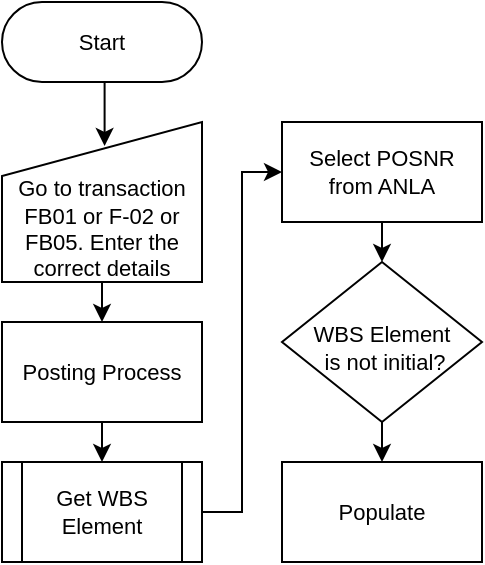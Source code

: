 <mxfile version="21.8.2" type="github">
  <diagram name="Page-1" id="cbly7SG4CeV-gu0TBSom">
    <mxGraphModel dx="786" dy="477" grid="1" gridSize="10" guides="1" tooltips="1" connect="1" arrows="1" fold="1" page="1" pageScale="1" pageWidth="1169" pageHeight="827" math="0" shadow="0">
      <root>
        <mxCell id="0" />
        <mxCell id="1" parent="0" />
        <mxCell id="Rg5D6NzD-RpaUuyQBDif-1" value="Start" style="html=1;dashed=0;whiteSpace=wrap;shape=mxgraph.dfd.start;fontSize=11;" vertex="1" parent="1">
          <mxGeometry x="80" y="40" width="100" height="40" as="geometry" />
        </mxCell>
        <mxCell id="Rg5D6NzD-RpaUuyQBDif-18" style="edgeStyle=orthogonalEdgeStyle;rounded=0;orthogonalLoop=1;jettySize=auto;html=1;exitX=0.5;exitY=1;exitDx=0;exitDy=0;entryX=0.5;entryY=0;entryDx=0;entryDy=0;" edge="1" parent="1" source="Rg5D6NzD-RpaUuyQBDif-3" target="Rg5D6NzD-RpaUuyQBDif-4">
          <mxGeometry relative="1" as="geometry" />
        </mxCell>
        <mxCell id="Rg5D6NzD-RpaUuyQBDif-3" value="&lt;br&gt;&lt;br&gt;Go to transaction FB01 or F-02 or FB05. Enter the correct details" style="shape=manualInput;whiteSpace=wrap;html=1;fontSize=11;size=27;" vertex="1" parent="1">
          <mxGeometry x="80" y="100" width="100" height="80" as="geometry" />
        </mxCell>
        <mxCell id="Rg5D6NzD-RpaUuyQBDif-19" style="edgeStyle=orthogonalEdgeStyle;rounded=0;orthogonalLoop=1;jettySize=auto;html=1;exitX=0.5;exitY=1;exitDx=0;exitDy=0;entryX=0.5;entryY=0;entryDx=0;entryDy=0;" edge="1" parent="1" source="Rg5D6NzD-RpaUuyQBDif-4" target="Rg5D6NzD-RpaUuyQBDif-7">
          <mxGeometry relative="1" as="geometry" />
        </mxCell>
        <mxCell id="Rg5D6NzD-RpaUuyQBDif-4" value="Posting Process" style="whiteSpace=wrap;html=1;strokeWidth=1;fontSize=11;" vertex="1" parent="1">
          <mxGeometry x="80" y="200" width="100" height="50" as="geometry" />
        </mxCell>
        <mxCell id="Rg5D6NzD-RpaUuyQBDif-20" style="edgeStyle=orthogonalEdgeStyle;rounded=0;orthogonalLoop=1;jettySize=auto;html=1;exitX=1;exitY=0.5;exitDx=0;exitDy=0;entryX=0;entryY=0.5;entryDx=0;entryDy=0;" edge="1" parent="1" source="Rg5D6NzD-RpaUuyQBDif-7" target="Rg5D6NzD-RpaUuyQBDif-10">
          <mxGeometry relative="1" as="geometry" />
        </mxCell>
        <mxCell id="Rg5D6NzD-RpaUuyQBDif-7" value="Get WBS Element" style="shape=process;whiteSpace=wrap;html=1;backgroundOutline=1;fontSize=11;" vertex="1" parent="1">
          <mxGeometry x="80" y="270" width="100" height="50" as="geometry" />
        </mxCell>
        <mxCell id="Rg5D6NzD-RpaUuyQBDif-21" style="edgeStyle=orthogonalEdgeStyle;rounded=0;orthogonalLoop=1;jettySize=auto;html=1;exitX=0.5;exitY=1;exitDx=0;exitDy=0;entryX=0.5;entryY=0;entryDx=0;entryDy=0;" edge="1" parent="1" source="Rg5D6NzD-RpaUuyQBDif-10" target="Rg5D6NzD-RpaUuyQBDif-11">
          <mxGeometry relative="1" as="geometry" />
        </mxCell>
        <mxCell id="Rg5D6NzD-RpaUuyQBDif-10" value="Select POSNR &lt;br&gt;from ANLA" style="whiteSpace=wrap;html=1;strokeWidth=1;fontSize=11;" vertex="1" parent="1">
          <mxGeometry x="220" y="100" width="100" height="50" as="geometry" />
        </mxCell>
        <mxCell id="Rg5D6NzD-RpaUuyQBDif-22" style="edgeStyle=orthogonalEdgeStyle;rounded=0;orthogonalLoop=1;jettySize=auto;html=1;exitX=0.5;exitY=1;exitDx=0;exitDy=0;entryX=0.5;entryY=0;entryDx=0;entryDy=0;" edge="1" parent="1" source="Rg5D6NzD-RpaUuyQBDif-11" target="Rg5D6NzD-RpaUuyQBDif-12">
          <mxGeometry relative="1" as="geometry" />
        </mxCell>
        <mxCell id="Rg5D6NzD-RpaUuyQBDif-11" value="WBS Element&lt;br&gt;&amp;nbsp;is not initial?" style="rhombus;whiteSpace=wrap;html=1;strokeWidth=1;fontSize=11;spacingTop=5;" vertex="1" parent="1">
          <mxGeometry x="220" y="170" width="100" height="80" as="geometry" />
        </mxCell>
        <mxCell id="Rg5D6NzD-RpaUuyQBDif-12" value="Populate" style="whiteSpace=wrap;html=1;strokeWidth=1;fontSize=11;" vertex="1" parent="1">
          <mxGeometry x="220" y="270" width="100" height="50" as="geometry" />
        </mxCell>
        <mxCell id="Rg5D6NzD-RpaUuyQBDif-17" style="edgeStyle=orthogonalEdgeStyle;rounded=0;orthogonalLoop=1;jettySize=auto;html=1;exitX=0.5;exitY=0.5;exitDx=0;exitDy=20;exitPerimeter=0;entryX=0.513;entryY=0.15;entryDx=0;entryDy=0;entryPerimeter=0;" edge="1" parent="1" source="Rg5D6NzD-RpaUuyQBDif-1" target="Rg5D6NzD-RpaUuyQBDif-3">
          <mxGeometry relative="1" as="geometry" />
        </mxCell>
      </root>
    </mxGraphModel>
  </diagram>
</mxfile>
